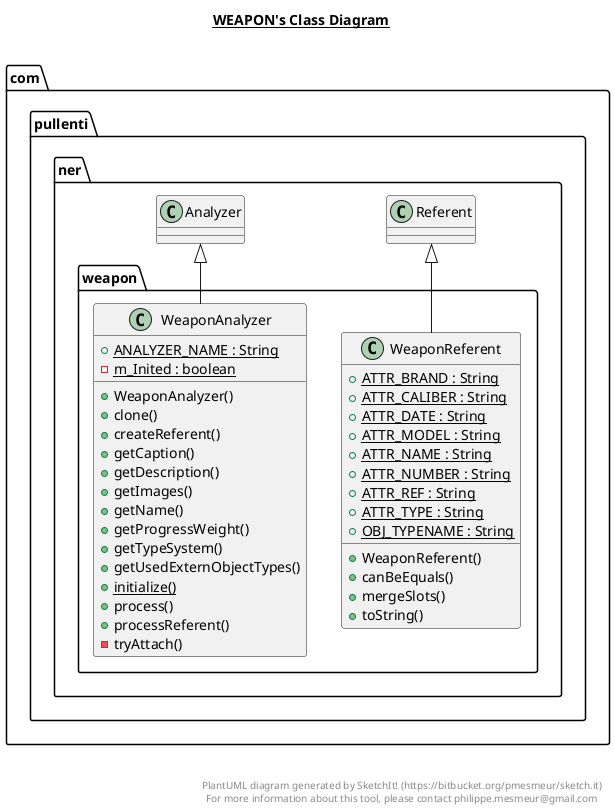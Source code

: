 @startuml

title __WEAPON's Class Diagram__\n

  namespace com.pullenti.ner {
    namespace weapon {
      class com.pullenti.ner.weapon.WeaponAnalyzer {
          {static} + ANALYZER_NAME : String
          {static} - m_Inited : boolean
          + WeaponAnalyzer()
          + clone()
          + createReferent()
          + getCaption()
          + getDescription()
          + getImages()
          + getName()
          + getProgressWeight()
          + getTypeSystem()
          + getUsedExternObjectTypes()
          {static} + initialize()
          + process()
          + processReferent()
          - tryAttach()
      }
    }
  }
  

  namespace com.pullenti.ner {
    namespace weapon {
      class com.pullenti.ner.weapon.WeaponReferent {
          {static} + ATTR_BRAND : String
          {static} + ATTR_CALIBER : String
          {static} + ATTR_DATE : String
          {static} + ATTR_MODEL : String
          {static} + ATTR_NAME : String
          {static} + ATTR_NUMBER : String
          {static} + ATTR_REF : String
          {static} + ATTR_TYPE : String
          {static} + OBJ_TYPENAME : String
          + WeaponReferent()
          + canBeEquals()
          + mergeSlots()
          + toString()
      }
    }
  }
  

  com.pullenti.ner.weapon.WeaponAnalyzer -up-|> com.pullenti.ner.Analyzer
  com.pullenti.ner.weapon.WeaponReferent -up-|> com.pullenti.ner.Referent


right footer


PlantUML diagram generated by SketchIt! (https://bitbucket.org/pmesmeur/sketch.it)
For more information about this tool, please contact philippe.mesmeur@gmail.com
endfooter

@enduml
